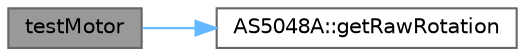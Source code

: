 digraph "testMotor"
{
 // LATEX_PDF_SIZE
  bgcolor="transparent";
  edge [fontname=Helvetica,fontsize=10,labelfontname=Helvetica,labelfontsize=10];
  node [fontname=Helvetica,fontsize=10,shape=box,height=0.2,width=0.4];
  rankdir="LR";
  Node1 [id="Node000001",label="testMotor",height=0.2,width=0.4,color="gray40", fillcolor="grey60", style="filled", fontcolor="black",tooltip="Testfunktion, zur Überprüfung der Motorfunktion. Steuert die Motoren per Sinuskommutierung mit 20% de..."];
  Node1 -> Node2 [id="edge1_Node000001_Node000002",color="steelblue1",style="solid",tooltip=" "];
  Node2 [id="Node000002",label="AS5048A::getRawRotation",height=0.2,width=0.4,color="grey40", fillcolor="white", style="filled",URL="$class_a_s5048_a.html#a79f5ff855b3bf22a461dbfa617bfdf06",tooltip=" "];
}
